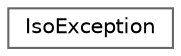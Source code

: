 digraph "Gráfico de Hierarquia de Classes"
{
 // LATEX_PDF_SIZE
  bgcolor="transparent";
  edge [fontname=Helvetica,fontsize=10,labelfontname=Helvetica,labelfontsize=10];
  node [fontname=Helvetica,fontsize=10,shape=box,height=0.2,width=0.4];
  rankdir="LR";
  Node0 [id="Node000000",label="IsoException",height=0.2,width=0.4,color="grey40", fillcolor="white", style="filled",URL="$class_iso_exception.html",tooltip="Classe para tratar as exceptions do programa."];
}
